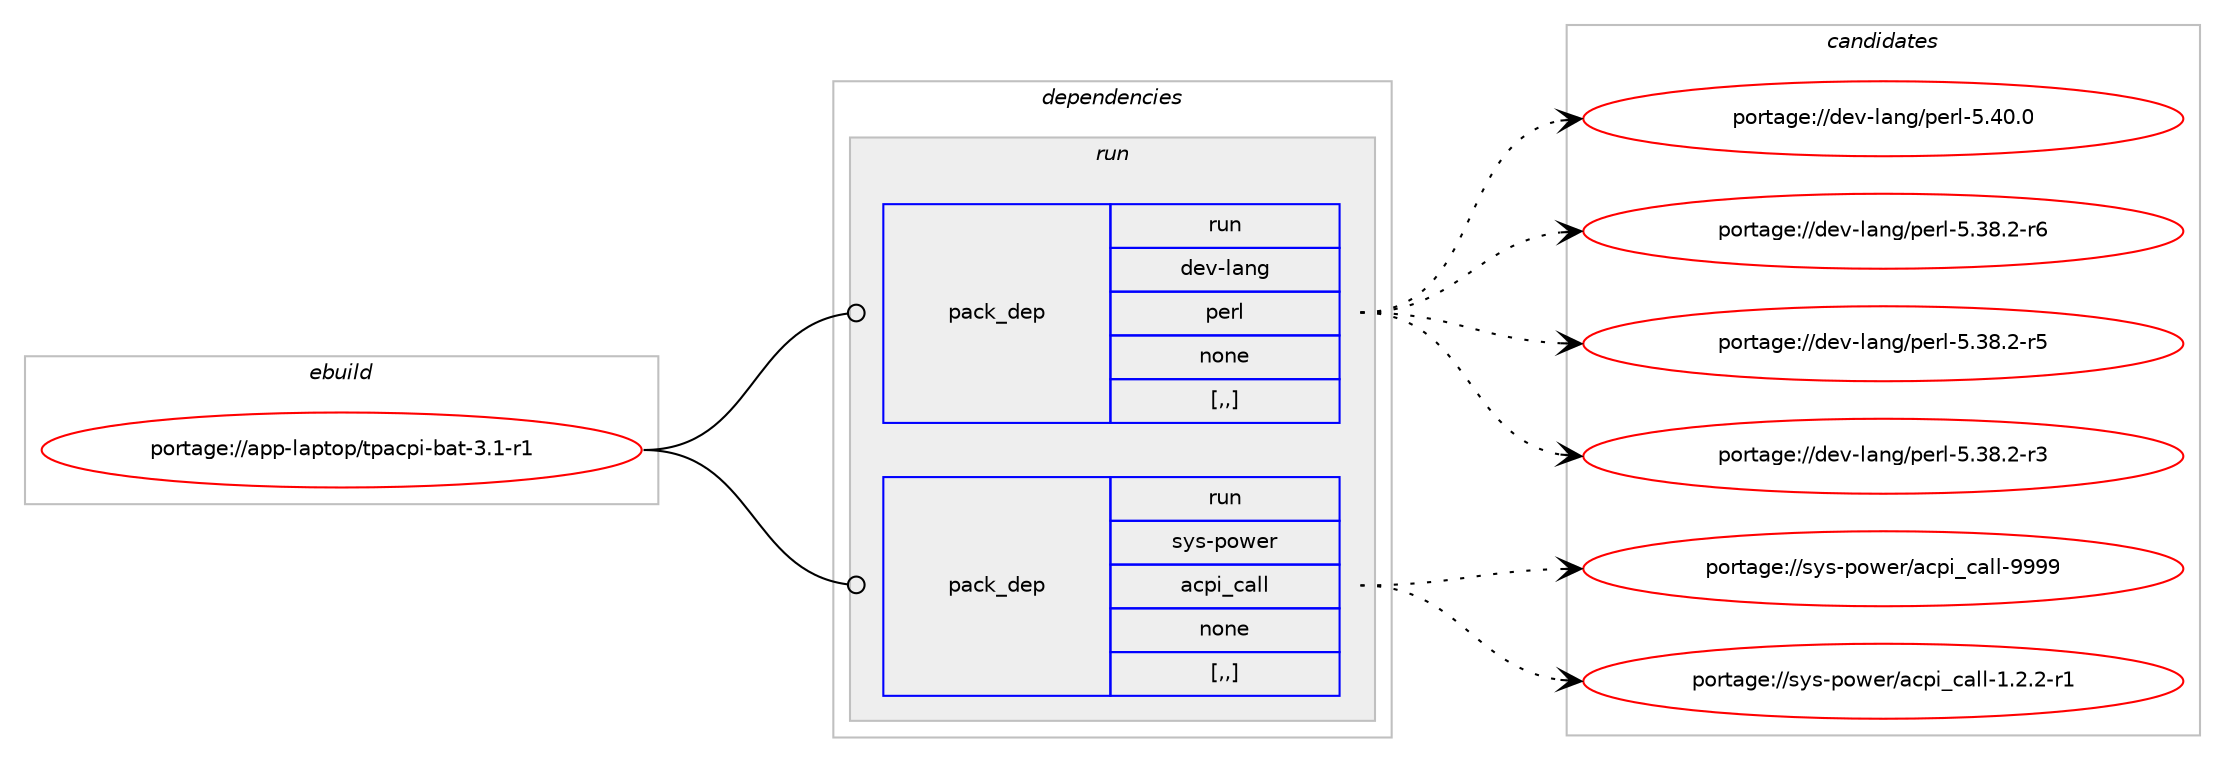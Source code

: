 digraph prolog {

# *************
# Graph options
# *************

newrank=true;
concentrate=true;
compound=true;
graph [rankdir=LR,fontname=Helvetica,fontsize=10,ranksep=1.5];#, ranksep=2.5, nodesep=0.2];
edge  [arrowhead=vee];
node  [fontname=Helvetica,fontsize=10];

# **********
# The ebuild
# **********

subgraph cluster_leftcol {
color=gray;
label=<<i>ebuild</i>>;
id [label="portage://app-laptop/tpacpi-bat-3.1-r1", color=red, width=4, href="../app-laptop/tpacpi-bat-3.1-r1.svg"];
}

# ****************
# The dependencies
# ****************

subgraph cluster_midcol {
color=gray;
label=<<i>dependencies</i>>;
subgraph cluster_compile {
fillcolor="#eeeeee";
style=filled;
label=<<i>compile</i>>;
}
subgraph cluster_compileandrun {
fillcolor="#eeeeee";
style=filled;
label=<<i>compile and run</i>>;
}
subgraph cluster_run {
fillcolor="#eeeeee";
style=filled;
label=<<i>run</i>>;
subgraph pack27389 {
dependency39210 [label=<<TABLE BORDER="0" CELLBORDER="1" CELLSPACING="0" CELLPADDING="4" WIDTH="220"><TR><TD ROWSPAN="6" CELLPADDING="30">pack_dep</TD></TR><TR><TD WIDTH="110">run</TD></TR><TR><TD>dev-lang</TD></TR><TR><TD>perl</TD></TR><TR><TD>none</TD></TR><TR><TD>[,,]</TD></TR></TABLE>>, shape=none, color=blue];
}
id:e -> dependency39210:w [weight=20,style="solid",arrowhead="odot"];
subgraph pack27390 {
dependency39211 [label=<<TABLE BORDER="0" CELLBORDER="1" CELLSPACING="0" CELLPADDING="4" WIDTH="220"><TR><TD ROWSPAN="6" CELLPADDING="30">pack_dep</TD></TR><TR><TD WIDTH="110">run</TD></TR><TR><TD>sys-power</TD></TR><TR><TD>acpi_call</TD></TR><TR><TD>none</TD></TR><TR><TD>[,,]</TD></TR></TABLE>>, shape=none, color=blue];
}
id:e -> dependency39211:w [weight=20,style="solid",arrowhead="odot"];
}
}

# **************
# The candidates
# **************

subgraph cluster_choices {
rank=same;
color=gray;
label=<<i>candidates</i>>;

subgraph choice27389 {
color=black;
nodesep=1;
choice10010111845108971101034711210111410845534652484648 [label="portage://dev-lang/perl-5.40.0", color=red, width=4,href="../dev-lang/perl-5.40.0.svg"];
choice100101118451089711010347112101114108455346515646504511454 [label="portage://dev-lang/perl-5.38.2-r6", color=red, width=4,href="../dev-lang/perl-5.38.2-r6.svg"];
choice100101118451089711010347112101114108455346515646504511453 [label="portage://dev-lang/perl-5.38.2-r5", color=red, width=4,href="../dev-lang/perl-5.38.2-r5.svg"];
choice100101118451089711010347112101114108455346515646504511451 [label="portage://dev-lang/perl-5.38.2-r3", color=red, width=4,href="../dev-lang/perl-5.38.2-r3.svg"];
dependency39210:e -> choice10010111845108971101034711210111410845534652484648:w [style=dotted,weight="100"];
dependency39210:e -> choice100101118451089711010347112101114108455346515646504511454:w [style=dotted,weight="100"];
dependency39210:e -> choice100101118451089711010347112101114108455346515646504511453:w [style=dotted,weight="100"];
dependency39210:e -> choice100101118451089711010347112101114108455346515646504511451:w [style=dotted,weight="100"];
}
subgraph choice27390 {
color=black;
nodesep=1;
choice115121115451121111191011144797991121059599971081084557575757 [label="portage://sys-power/acpi_call-9999", color=red, width=4,href="../sys-power/acpi_call-9999.svg"];
choice115121115451121111191011144797991121059599971081084549465046504511449 [label="portage://sys-power/acpi_call-1.2.2-r1", color=red, width=4,href="../sys-power/acpi_call-1.2.2-r1.svg"];
dependency39211:e -> choice115121115451121111191011144797991121059599971081084557575757:w [style=dotted,weight="100"];
dependency39211:e -> choice115121115451121111191011144797991121059599971081084549465046504511449:w [style=dotted,weight="100"];
}
}

}
